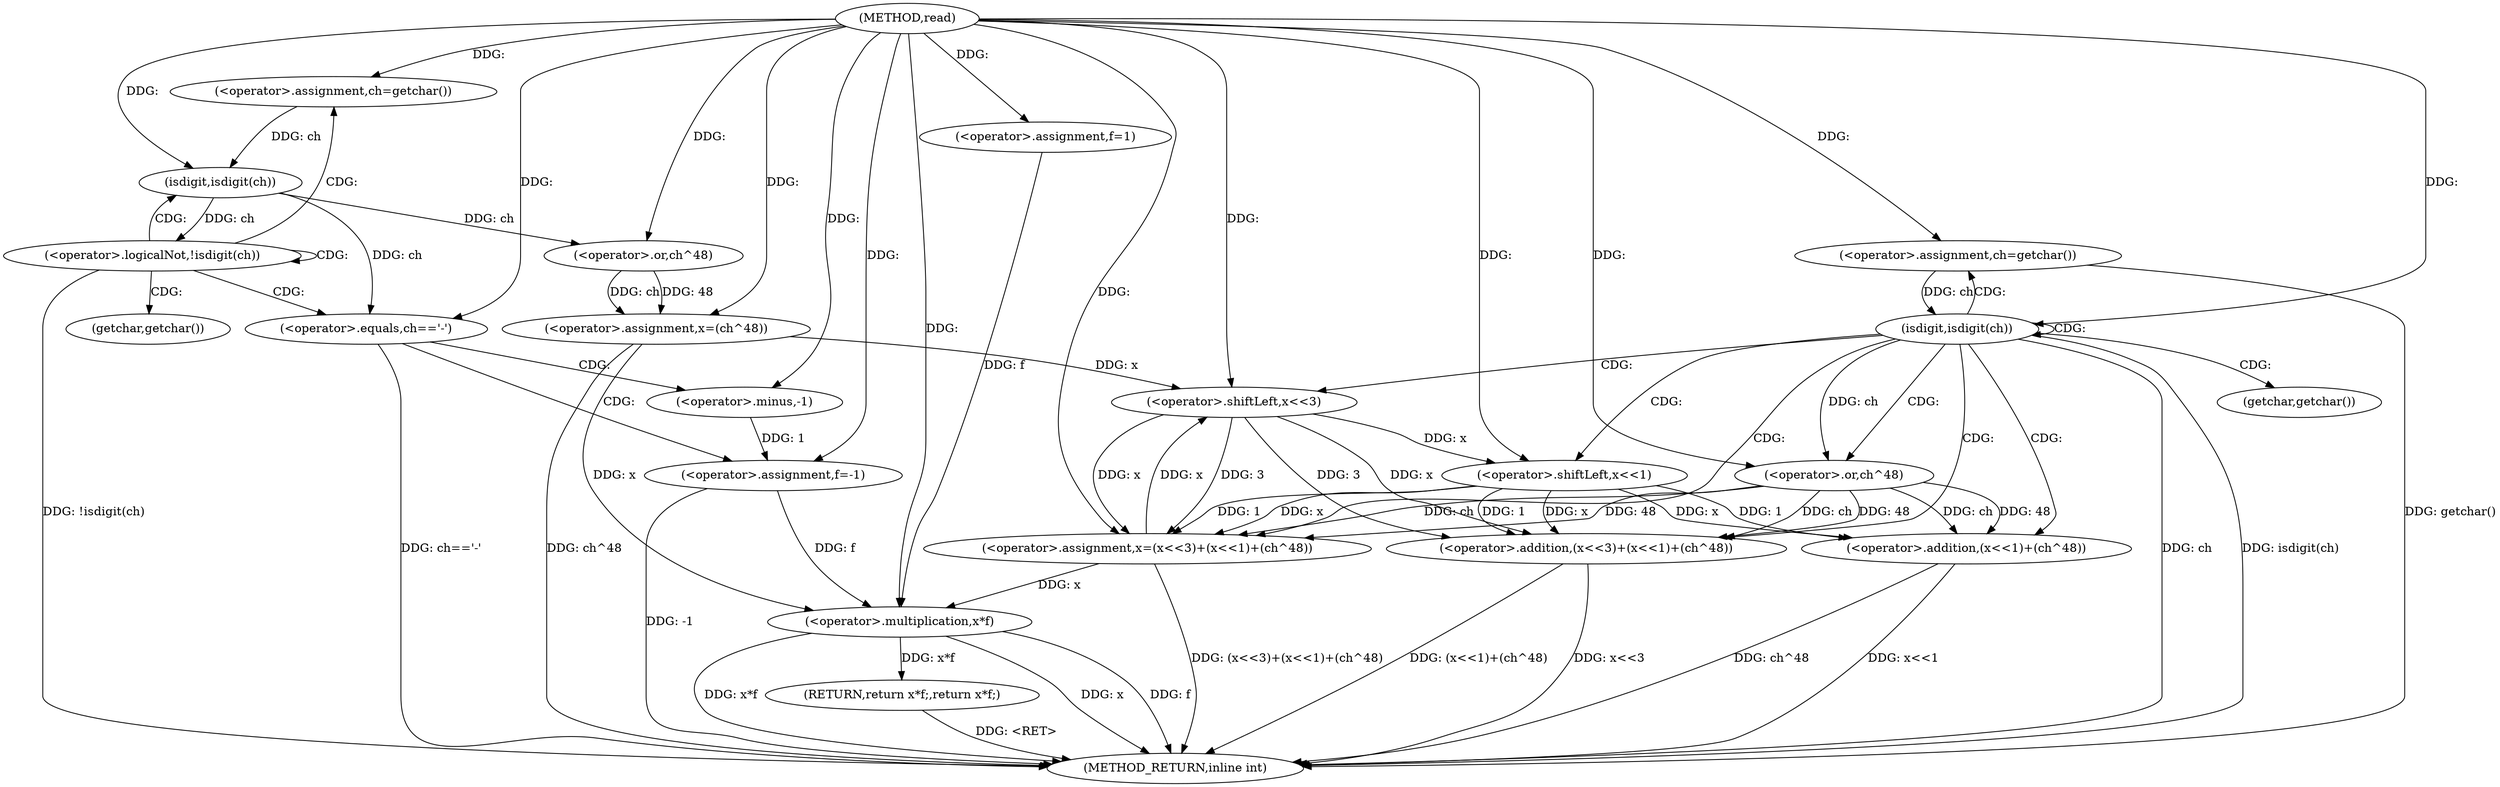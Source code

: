 digraph "read" {  
"1000101" [label = "(METHOD,read)" ]
"1000154" [label = "(METHOD_RETURN,inline int)" ]
"1000105" [label = "(<operator>.assignment,f=1)" ]
"1000125" [label = "(<operator>.assignment,x=(ch^48))" ]
"1000150" [label = "(RETURN,return x*f;,return x*f;)" ]
"1000137" [label = "(<operator>.assignment,x=(x<<3)+(x<<1)+(ch^48))" ]
"1000151" [label = "(<operator>.multiplication,x*f)" ]
"1000111" [label = "(<operator>.assignment,ch=getchar())" ]
"1000114" [label = "(<operator>.logicalNot,!isdigit(ch))" ]
"1000118" [label = "(<operator>.equals,ch=='-')" ]
"1000121" [label = "(<operator>.assignment,f=-1)" ]
"1000127" [label = "(<operator>.or,ch^48)" ]
"1000132" [label = "(<operator>.assignment,ch=getchar())" ]
"1000135" [label = "(isdigit,isdigit(ch))" ]
"1000139" [label = "(<operator>.addition,(x<<3)+(x<<1)+(ch^48))" ]
"1000115" [label = "(isdigit,isdigit(ch))" ]
"1000123" [label = "(<operator>.minus,-1)" ]
"1000140" [label = "(<operator>.shiftLeft,x<<3)" ]
"1000143" [label = "(<operator>.addition,(x<<1)+(ch^48))" ]
"1000144" [label = "(<operator>.shiftLeft,x<<1)" ]
"1000147" [label = "(<operator>.or,ch^48)" ]
"1000113" [label = "(getchar,getchar())" ]
"1000134" [label = "(getchar,getchar())" ]
  "1000150" -> "1000154"  [ label = "DDG: <RET>"] 
  "1000114" -> "1000154"  [ label = "DDG: !isdigit(ch)"] 
  "1000125" -> "1000154"  [ label = "DDG: ch^48"] 
  "1000132" -> "1000154"  [ label = "DDG: getchar()"] 
  "1000135" -> "1000154"  [ label = "DDG: ch"] 
  "1000135" -> "1000154"  [ label = "DDG: isdigit(ch)"] 
  "1000151" -> "1000154"  [ label = "DDG: x"] 
  "1000151" -> "1000154"  [ label = "DDG: f"] 
  "1000151" -> "1000154"  [ label = "DDG: x*f"] 
  "1000139" -> "1000154"  [ label = "DDG: x<<3"] 
  "1000143" -> "1000154"  [ label = "DDG: x<<1"] 
  "1000143" -> "1000154"  [ label = "DDG: ch^48"] 
  "1000139" -> "1000154"  [ label = "DDG: (x<<1)+(ch^48)"] 
  "1000137" -> "1000154"  [ label = "DDG: (x<<3)+(x<<1)+(ch^48)"] 
  "1000118" -> "1000154"  [ label = "DDG: ch=='-'"] 
  "1000121" -> "1000154"  [ label = "DDG: -1"] 
  "1000101" -> "1000105"  [ label = "DDG: "] 
  "1000127" -> "1000125"  [ label = "DDG: ch"] 
  "1000127" -> "1000125"  [ label = "DDG: 48"] 
  "1000151" -> "1000150"  [ label = "DDG: x*f"] 
  "1000101" -> "1000125"  [ label = "DDG: "] 
  "1000147" -> "1000137"  [ label = "DDG: ch"] 
  "1000147" -> "1000137"  [ label = "DDG: 48"] 
  "1000144" -> "1000137"  [ label = "DDG: 1"] 
  "1000144" -> "1000137"  [ label = "DDG: x"] 
  "1000140" -> "1000137"  [ label = "DDG: 3"] 
  "1000140" -> "1000137"  [ label = "DDG: x"] 
  "1000101" -> "1000111"  [ label = "DDG: "] 
  "1000123" -> "1000121"  [ label = "DDG: 1"] 
  "1000115" -> "1000127"  [ label = "DDG: ch"] 
  "1000101" -> "1000127"  [ label = "DDG: "] 
  "1000101" -> "1000132"  [ label = "DDG: "] 
  "1000101" -> "1000137"  [ label = "DDG: "] 
  "1000125" -> "1000151"  [ label = "DDG: x"] 
  "1000137" -> "1000151"  [ label = "DDG: x"] 
  "1000101" -> "1000151"  [ label = "DDG: "] 
  "1000105" -> "1000151"  [ label = "DDG: f"] 
  "1000121" -> "1000151"  [ label = "DDG: f"] 
  "1000115" -> "1000114"  [ label = "DDG: ch"] 
  "1000115" -> "1000118"  [ label = "DDG: ch"] 
  "1000101" -> "1000118"  [ label = "DDG: "] 
  "1000101" -> "1000121"  [ label = "DDG: "] 
  "1000132" -> "1000135"  [ label = "DDG: ch"] 
  "1000101" -> "1000135"  [ label = "DDG: "] 
  "1000140" -> "1000139"  [ label = "DDG: 3"] 
  "1000140" -> "1000139"  [ label = "DDG: x"] 
  "1000147" -> "1000139"  [ label = "DDG: ch"] 
  "1000147" -> "1000139"  [ label = "DDG: 48"] 
  "1000144" -> "1000139"  [ label = "DDG: 1"] 
  "1000144" -> "1000139"  [ label = "DDG: x"] 
  "1000111" -> "1000115"  [ label = "DDG: ch"] 
  "1000101" -> "1000115"  [ label = "DDG: "] 
  "1000101" -> "1000123"  [ label = "DDG: "] 
  "1000125" -> "1000140"  [ label = "DDG: x"] 
  "1000137" -> "1000140"  [ label = "DDG: x"] 
  "1000101" -> "1000140"  [ label = "DDG: "] 
  "1000144" -> "1000143"  [ label = "DDG: 1"] 
  "1000144" -> "1000143"  [ label = "DDG: x"] 
  "1000147" -> "1000143"  [ label = "DDG: ch"] 
  "1000147" -> "1000143"  [ label = "DDG: 48"] 
  "1000140" -> "1000144"  [ label = "DDG: x"] 
  "1000101" -> "1000144"  [ label = "DDG: "] 
  "1000135" -> "1000147"  [ label = "DDG: ch"] 
  "1000101" -> "1000147"  [ label = "DDG: "] 
  "1000114" -> "1000113"  [ label = "CDG: "] 
  "1000114" -> "1000111"  [ label = "CDG: "] 
  "1000114" -> "1000114"  [ label = "CDG: "] 
  "1000114" -> "1000115"  [ label = "CDG: "] 
  "1000114" -> "1000118"  [ label = "CDG: "] 
  "1000118" -> "1000121"  [ label = "CDG: "] 
  "1000118" -> "1000123"  [ label = "CDG: "] 
  "1000135" -> "1000143"  [ label = "CDG: "] 
  "1000135" -> "1000132"  [ label = "CDG: "] 
  "1000135" -> "1000137"  [ label = "CDG: "] 
  "1000135" -> "1000147"  [ label = "CDG: "] 
  "1000135" -> "1000139"  [ label = "CDG: "] 
  "1000135" -> "1000135"  [ label = "CDG: "] 
  "1000135" -> "1000144"  [ label = "CDG: "] 
  "1000135" -> "1000140"  [ label = "CDG: "] 
  "1000135" -> "1000134"  [ label = "CDG: "] 
}
